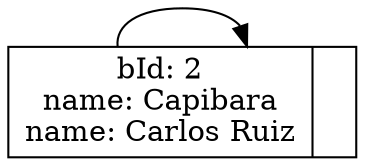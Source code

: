 digraph G {
            rankdir=LR;
            node[shape=record, height=.1]
        nodo0[label="{bId: 2\nname: Capibara\nname: Carlos Ruiz\n|<f1>}"];
nodo0 -> nodo0[constraint=false];
}